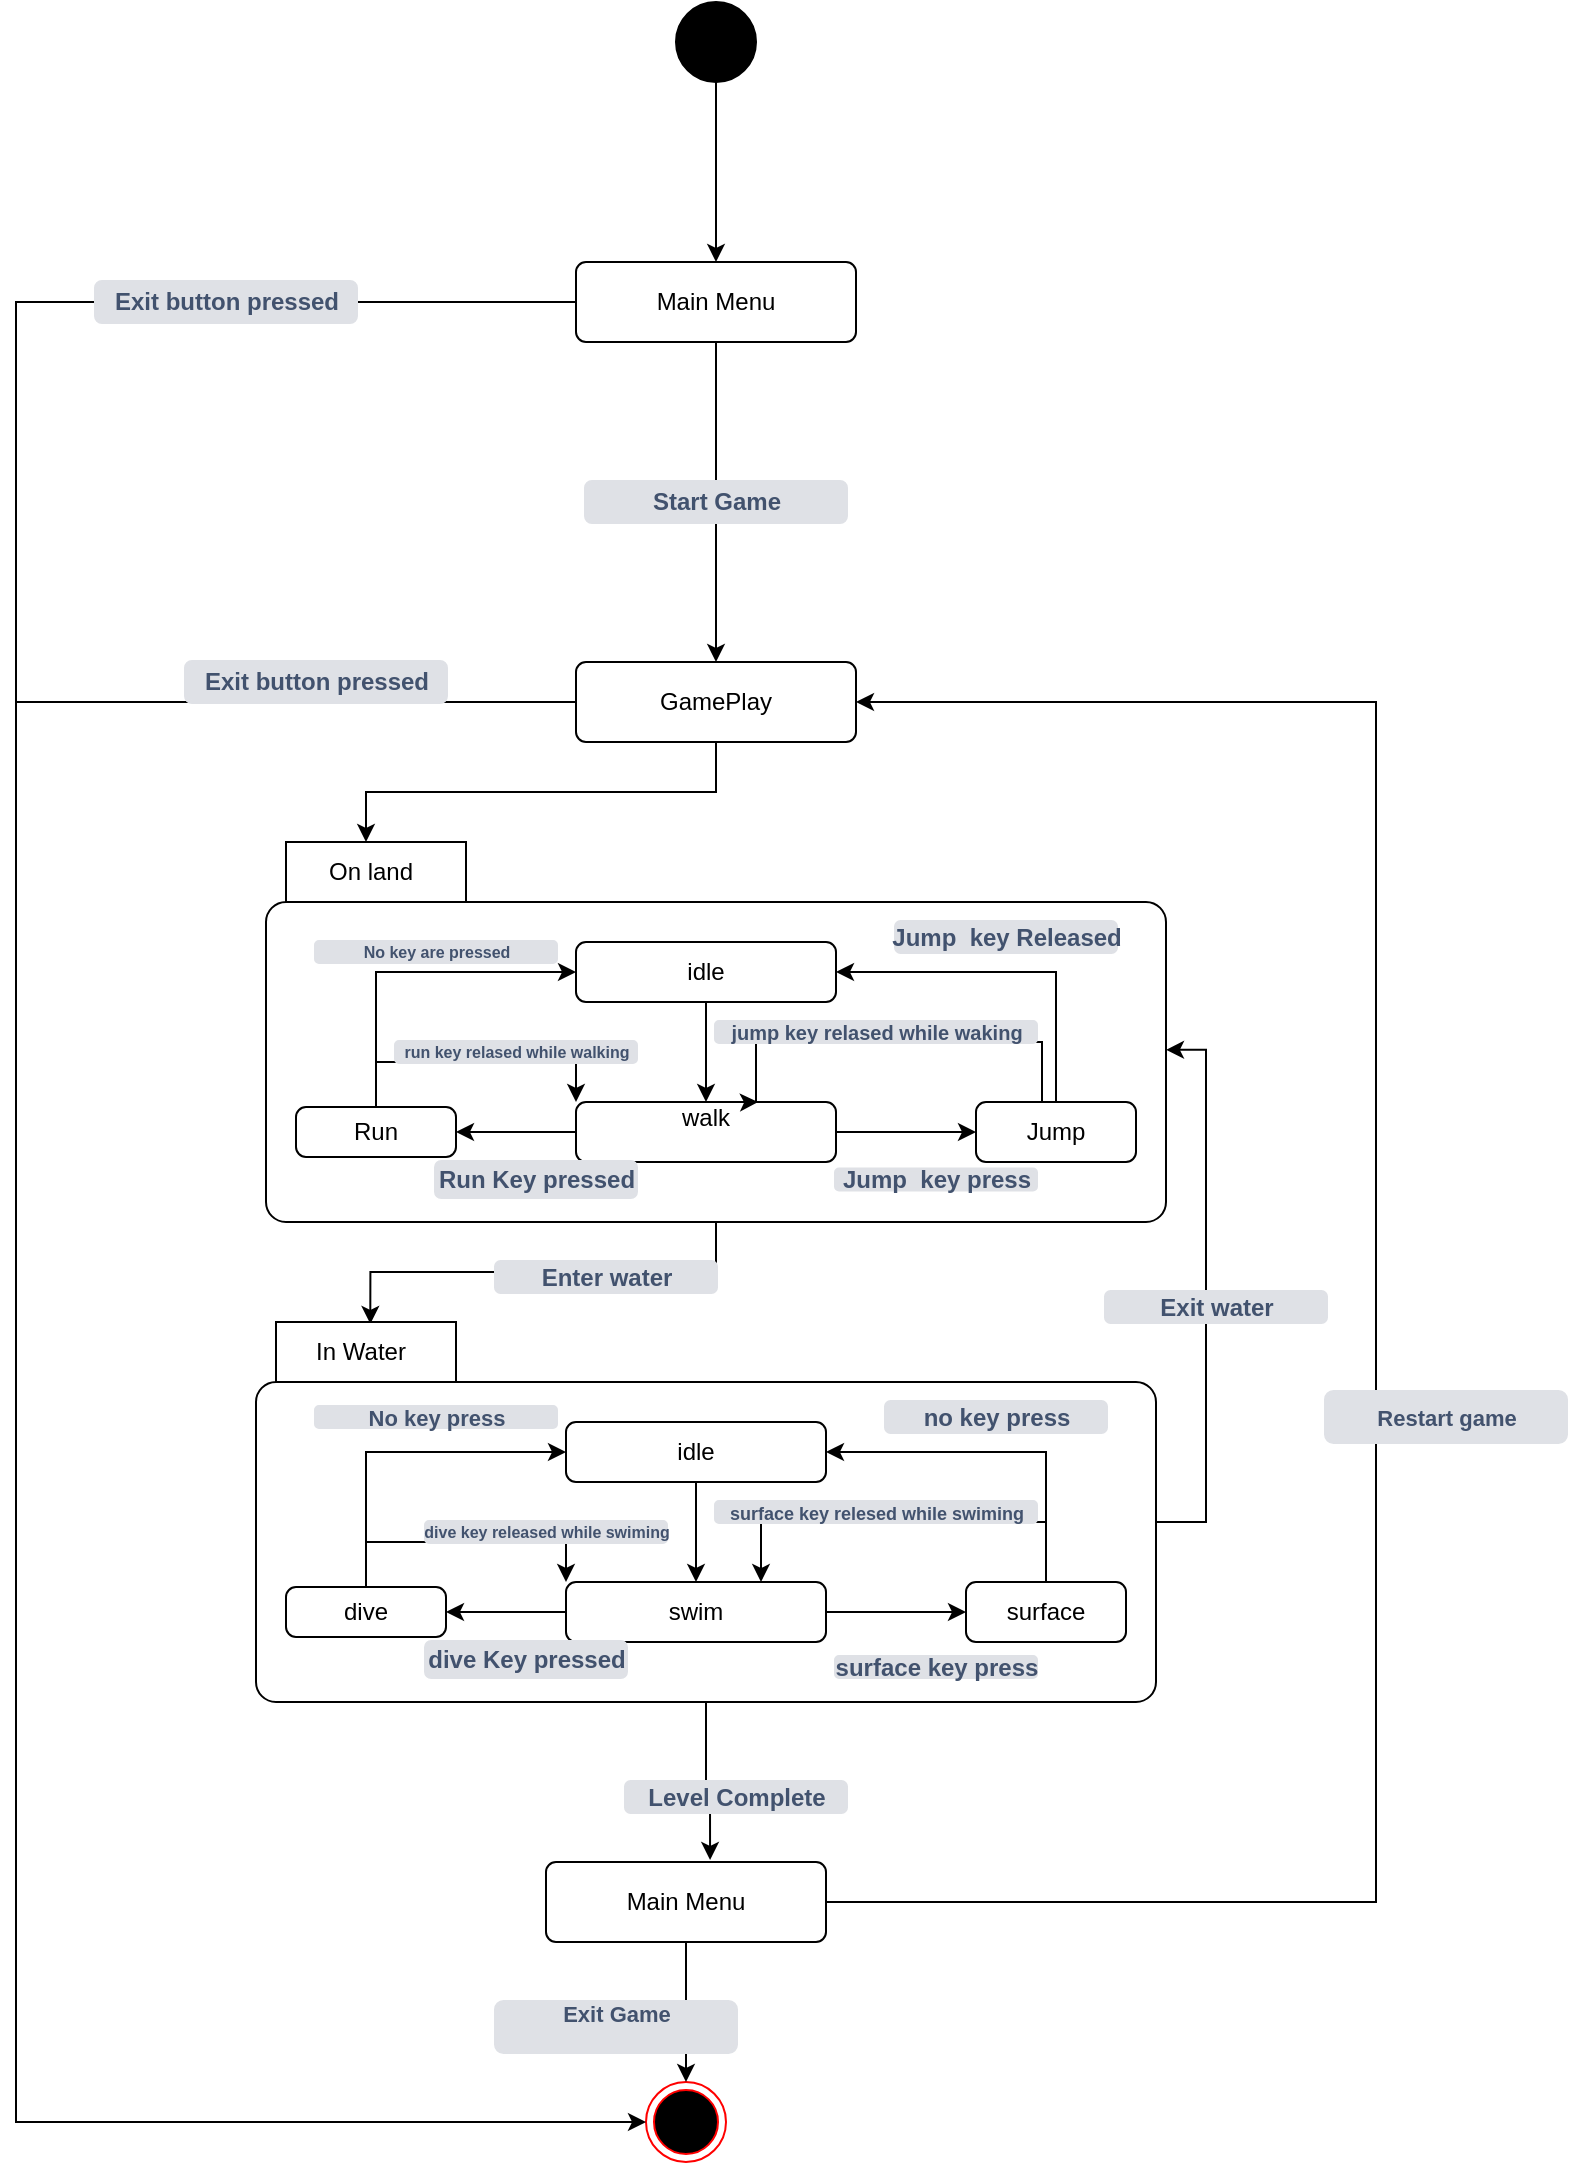 <mxfile version="21.1.1" type="github">
  <diagram name="Page-1" id="SIsHhixQaX-fo1BHJjEw">
    <mxGraphModel dx="880" dy="1259" grid="1" gridSize="10" guides="1" tooltips="1" connect="1" arrows="1" fold="1" page="1" pageScale="1" pageWidth="1100" pageHeight="1700" math="0" shadow="0">
      <root>
        <mxCell id="0" />
        <mxCell id="1" parent="0" />
        <mxCell id="AYTZR1lhjY6G7xEo_xFQ-102" style="edgeStyle=orthogonalEdgeStyle;rounded=0;orthogonalLoop=1;jettySize=auto;html=1;entryX=0.127;entryY=0.005;entryDx=0;entryDy=0;entryPerimeter=0;exitX=0.5;exitY=1;exitDx=0;exitDy=0;exitPerimeter=0;" edge="1" parent="1" source="AYTZR1lhjY6G7xEo_xFQ-56" target="AYTZR1lhjY6G7xEo_xFQ-86">
          <mxGeometry relative="1" as="geometry">
            <mxPoint x="505" y="775" as="sourcePoint" />
          </mxGeometry>
        </mxCell>
        <mxCell id="AYTZR1lhjY6G7xEo_xFQ-56" value="&lt;div&gt;On land&lt;/div&gt;" style="shape=folder;align=center;verticalAlign=middle;fontStyle=0;tabWidth=100;tabHeight=30;tabPosition=left;html=1;boundedLbl=1;labelInHeader=1;rounded=1;absoluteArcSize=1;arcSize=10;whiteSpace=wrap;" vertex="1" parent="1">
          <mxGeometry x="285" y="540" width="450" height="190" as="geometry" />
        </mxCell>
        <mxCell id="AYTZR1lhjY6G7xEo_xFQ-3" style="edgeStyle=orthogonalEdgeStyle;rounded=0;orthogonalLoop=1;jettySize=auto;html=1;exitX=0.5;exitY=1;exitDx=0;exitDy=0;entryX=0.5;entryY=0;entryDx=0;entryDy=0;verticalAlign=middle;align=center;" edge="1" parent="1" source="AYTZR1lhjY6G7xEo_xFQ-20" target="AYTZR1lhjY6G7xEo_xFQ-21">
          <mxGeometry relative="1" as="geometry">
            <mxPoint x="200" y="140" as="targetPoint" />
            <mxPoint x="150" y="139.6" as="sourcePoint" />
            <Array as="points" />
          </mxGeometry>
        </mxCell>
        <mxCell id="AYTZR1lhjY6G7xEo_xFQ-20" value="" style="shape=ellipse;html=1;fillColor=strokeColor;fontSize=18;fontColor=#ffffff;verticalAlign=middle;align=center;" vertex="1" parent="1">
          <mxGeometry x="490" y="120" width="40" height="40" as="geometry" />
        </mxCell>
        <mxCell id="AYTZR1lhjY6G7xEo_xFQ-38" style="edgeStyle=orthogonalEdgeStyle;rounded=0;orthogonalLoop=1;jettySize=auto;html=1;exitX=0.5;exitY=1;exitDx=0;exitDy=0;entryX=0.5;entryY=0;entryDx=0;entryDy=0;verticalAlign=middle;align=center;" edge="1" parent="1" source="AYTZR1lhjY6G7xEo_xFQ-21" target="AYTZR1lhjY6G7xEo_xFQ-27">
          <mxGeometry relative="1" as="geometry" />
        </mxCell>
        <mxCell id="AYTZR1lhjY6G7xEo_xFQ-21" value="Main Menu" style="html=1;align=center;verticalAlign=middle;rounded=1;absoluteArcSize=1;arcSize=10;dashed=0;whiteSpace=wrap;" vertex="1" parent="1">
          <mxGeometry x="440" y="250" width="140" height="40" as="geometry" />
        </mxCell>
        <mxCell id="AYTZR1lhjY6G7xEo_xFQ-22" value="" style="ellipse;html=1;shape=endState;fillColor=#000000;strokeColor=#ff0000;verticalAlign=middle;align=center;" vertex="1" parent="1">
          <mxGeometry x="475" y="1160" width="40" height="40" as="geometry" />
        </mxCell>
        <mxCell id="AYTZR1lhjY6G7xEo_xFQ-32" style="edgeStyle=orthogonalEdgeStyle;rounded=0;orthogonalLoop=1;jettySize=auto;html=1;entryX=0;entryY=0;entryDx=50;entryDy=0;verticalAlign=middle;align=center;entryPerimeter=0;" edge="1" parent="1" source="AYTZR1lhjY6G7xEo_xFQ-27" target="AYTZR1lhjY6G7xEo_xFQ-56">
          <mxGeometry relative="1" as="geometry">
            <mxPoint x="510" y="550" as="targetPoint" />
          </mxGeometry>
        </mxCell>
        <mxCell id="AYTZR1lhjY6G7xEo_xFQ-27" value="GamePlay" style="html=1;align=center;verticalAlign=middle;rounded=1;absoluteArcSize=1;arcSize=10;dashed=0;whiteSpace=wrap;" vertex="1" parent="1">
          <mxGeometry x="440" y="450" width="140" height="40" as="geometry" />
        </mxCell>
        <mxCell id="AYTZR1lhjY6G7xEo_xFQ-28" value="Start Game" style="dashed=0;html=1;rounded=1;fillColor=#DFE1E6;strokeColor=#DFE1E6;fontSize=12;align=center;fontStyle=1;strokeWidth=2;fontColor=#42526E;verticalAlign=middle;" vertex="1" parent="1">
          <mxGeometry x="445" y="360" width="130" height="20" as="geometry" />
        </mxCell>
        <mxCell id="AYTZR1lhjY6G7xEo_xFQ-39" value="" style="endArrow=classic;html=1;rounded=0;exitX=0;exitY=0.5;exitDx=0;exitDy=0;entryX=0;entryY=0.5;entryDx=0;entryDy=0;verticalAlign=middle;align=center;" edge="1" parent="1" source="AYTZR1lhjY6G7xEo_xFQ-25" target="AYTZR1lhjY6G7xEo_xFQ-22">
          <mxGeometry width="50" height="50" relative="1" as="geometry">
            <mxPoint x="310" y="390" as="sourcePoint" />
            <mxPoint x="200" y="270" as="targetPoint" />
            <Array as="points">
              <mxPoint x="160" y="270" />
              <mxPoint x="160" y="1180" />
            </Array>
          </mxGeometry>
        </mxCell>
        <mxCell id="AYTZR1lhjY6G7xEo_xFQ-40" value="" style="endArrow=classic;html=1;rounded=0;exitX=0;exitY=0.5;exitDx=0;exitDy=0;entryX=0;entryY=0.5;entryDx=0;entryDy=0;verticalAlign=middle;align=center;" edge="1" parent="1" source="AYTZR1lhjY6G7xEo_xFQ-21" target="AYTZR1lhjY6G7xEo_xFQ-25">
          <mxGeometry width="50" height="50" relative="1" as="geometry">
            <mxPoint x="440" y="270" as="sourcePoint" />
            <mxPoint x="490" y="1080" as="targetPoint" />
            <Array as="points" />
          </mxGeometry>
        </mxCell>
        <mxCell id="AYTZR1lhjY6G7xEo_xFQ-25" value="Exit button pressed" style="dashed=0;html=1;rounded=1;fillColor=#DFE1E6;strokeColor=#DFE1E6;fontSize=12;align=center;fontStyle=1;strokeWidth=2;fontColor=#42526E;verticalAlign=middle;" vertex="1" parent="1">
          <mxGeometry x="200" y="260" width="130" height="20" as="geometry" />
        </mxCell>
        <mxCell id="AYTZR1lhjY6G7xEo_xFQ-41" value="" style="endArrow=none;html=1;rounded=0;entryX=0;entryY=0.5;entryDx=0;entryDy=0;verticalAlign=middle;align=center;" edge="1" parent="1" target="AYTZR1lhjY6G7xEo_xFQ-27">
          <mxGeometry width="50" height="50" relative="1" as="geometry">
            <mxPoint x="160" y="470" as="sourcePoint" />
            <mxPoint x="480" y="650" as="targetPoint" />
          </mxGeometry>
        </mxCell>
        <mxCell id="AYTZR1lhjY6G7xEo_xFQ-53" style="edgeStyle=orthogonalEdgeStyle;rounded=0;orthogonalLoop=1;jettySize=auto;html=1;entryX=1;entryY=0.5;entryDx=0;entryDy=0;" edge="1" parent="1" source="AYTZR1lhjY6G7xEo_xFQ-42" target="AYTZR1lhjY6G7xEo_xFQ-45">
          <mxGeometry relative="1" as="geometry" />
        </mxCell>
        <mxCell id="AYTZR1lhjY6G7xEo_xFQ-57" style="edgeStyle=orthogonalEdgeStyle;rounded=0;orthogonalLoop=1;jettySize=auto;html=1;exitX=1;exitY=0.5;exitDx=0;exitDy=0;" edge="1" parent="1" source="AYTZR1lhjY6G7xEo_xFQ-42" target="AYTZR1lhjY6G7xEo_xFQ-46">
          <mxGeometry relative="1" as="geometry" />
        </mxCell>
        <mxCell id="AYTZR1lhjY6G7xEo_xFQ-42" value="&lt;div&gt;walk&lt;/div&gt;&lt;div&gt;&lt;br&gt;&lt;/div&gt;" style="html=1;align=center;verticalAlign=middle;rounded=1;absoluteArcSize=1;arcSize=10;dashed=0;whiteSpace=wrap;" vertex="1" parent="1">
          <mxGeometry x="440" y="670" width="130" height="30" as="geometry" />
        </mxCell>
        <mxCell id="AYTZR1lhjY6G7xEo_xFQ-64" style="edgeStyle=orthogonalEdgeStyle;rounded=0;orthogonalLoop=1;jettySize=auto;html=1;entryX=0;entryY=0;entryDx=0;entryDy=0;" edge="1" parent="1" target="AYTZR1lhjY6G7xEo_xFQ-42">
          <mxGeometry relative="1" as="geometry">
            <mxPoint x="340" y="640" as="sourcePoint" />
            <Array as="points">
              <mxPoint x="340" y="650" />
              <mxPoint x="440" y="650" />
            </Array>
          </mxGeometry>
        </mxCell>
        <mxCell id="AYTZR1lhjY6G7xEo_xFQ-65" style="edgeStyle=orthogonalEdgeStyle;rounded=0;orthogonalLoop=1;jettySize=auto;html=1;entryX=0;entryY=0.5;entryDx=0;entryDy=0;" edge="1" parent="1" source="AYTZR1lhjY6G7xEo_xFQ-45" target="AYTZR1lhjY6G7xEo_xFQ-60">
          <mxGeometry relative="1" as="geometry">
            <Array as="points">
              <mxPoint x="340" y="605" />
            </Array>
          </mxGeometry>
        </mxCell>
        <mxCell id="AYTZR1lhjY6G7xEo_xFQ-45" value="Run" style="html=1;align=center;verticalAlign=middle;rounded=1;absoluteArcSize=1;arcSize=10;dashed=0;whiteSpace=wrap;" vertex="1" parent="1">
          <mxGeometry x="300" y="672.5" width="80" height="25" as="geometry" />
        </mxCell>
        <mxCell id="AYTZR1lhjY6G7xEo_xFQ-58" style="edgeStyle=orthogonalEdgeStyle;rounded=0;orthogonalLoop=1;jettySize=auto;html=1;entryX=1;entryY=0.5;entryDx=0;entryDy=0;" edge="1" parent="1" source="AYTZR1lhjY6G7xEo_xFQ-46" target="AYTZR1lhjY6G7xEo_xFQ-60">
          <mxGeometry relative="1" as="geometry">
            <Array as="points">
              <mxPoint x="680" y="605" />
            </Array>
          </mxGeometry>
        </mxCell>
        <mxCell id="AYTZR1lhjY6G7xEo_xFQ-46" value="&lt;div&gt;Jump&lt;/div&gt;" style="html=1;align=center;verticalAlign=middle;rounded=1;absoluteArcSize=1;arcSize=10;dashed=0;whiteSpace=wrap;" vertex="1" parent="1">
          <mxGeometry x="640" y="670" width="80" height="30" as="geometry" />
        </mxCell>
        <mxCell id="AYTZR1lhjY6G7xEo_xFQ-59" value="&lt;div&gt;Jump&amp;nbsp; key Released&lt;/div&gt;" style="dashed=0;html=1;rounded=1;fillColor=#DFE1E6;strokeColor=#DFE1E6;fontSize=12;align=center;fontStyle=1;strokeWidth=2;fontColor=#42526E;verticalAlign=middle;" vertex="1" parent="1">
          <mxGeometry x="600" y="580" width="110" height="15" as="geometry" />
        </mxCell>
        <mxCell id="AYTZR1lhjY6G7xEo_xFQ-61" style="edgeStyle=orthogonalEdgeStyle;rounded=0;orthogonalLoop=1;jettySize=auto;html=1;exitX=0.5;exitY=1;exitDx=0;exitDy=0;entryX=0.5;entryY=0;entryDx=0;entryDy=0;" edge="1" parent="1" source="AYTZR1lhjY6G7xEo_xFQ-60" target="AYTZR1lhjY6G7xEo_xFQ-42">
          <mxGeometry relative="1" as="geometry" />
        </mxCell>
        <mxCell id="AYTZR1lhjY6G7xEo_xFQ-60" value="idle" style="html=1;align=center;verticalAlign=middle;rounded=1;absoluteArcSize=1;arcSize=10;dashed=0;whiteSpace=wrap;" vertex="1" parent="1">
          <mxGeometry x="440" y="590" width="130" height="30" as="geometry" />
        </mxCell>
        <mxCell id="AYTZR1lhjY6G7xEo_xFQ-63" value="Jump&amp;nbsp; key press " style="dashed=0;html=1;rounded=1;fillColor=#DFE1E6;strokeColor=#DFE1E6;fontSize=12;align=center;fontStyle=1;strokeWidth=2;fontColor=#42526E;verticalAlign=middle;" vertex="1" parent="1">
          <mxGeometry x="570" y="703.75" width="100" height="10" as="geometry" />
        </mxCell>
        <mxCell id="AYTZR1lhjY6G7xEo_xFQ-67" value="Run Key pressed" style="dashed=0;html=1;rounded=1;fillColor=#DFE1E6;strokeColor=#DFE1E6;fontSize=12;align=center;fontStyle=1;strokeWidth=2;fontColor=#42526E;verticalAlign=middle;" vertex="1" parent="1">
          <mxGeometry x="370" y="700" width="100" height="17.5" as="geometry" />
        </mxCell>
        <mxCell id="AYTZR1lhjY6G7xEo_xFQ-54" value="run key relased while walking" style="dashed=0;html=1;rounded=1;fillColor=#DFE1E6;strokeColor=#DFE1E6;fontSize=8;align=center;fontStyle=1;strokeWidth=2;fontColor=#42526E;verticalAlign=middle;" vertex="1" parent="1">
          <mxGeometry x="350" y="640" width="120" height="10" as="geometry" />
        </mxCell>
        <mxCell id="AYTZR1lhjY6G7xEo_xFQ-69" value="No key are pressed" style="dashed=0;html=1;rounded=1;fillColor=#DFE1E6;strokeColor=#DFE1E6;fontSize=8;align=center;fontStyle=1;strokeWidth=2;fontColor=#42526E;verticalAlign=middle;" vertex="1" parent="1">
          <mxGeometry x="310" y="590" width="120" height="10" as="geometry" />
        </mxCell>
        <mxCell id="AYTZR1lhjY6G7xEo_xFQ-108" style="edgeStyle=orthogonalEdgeStyle;rounded=0;orthogonalLoop=1;jettySize=auto;html=1;entryX=1;entryY=0.547;entryDx=0;entryDy=0;entryPerimeter=0;" edge="1" parent="1" source="AYTZR1lhjY6G7xEo_xFQ-86" target="AYTZR1lhjY6G7xEo_xFQ-56">
          <mxGeometry relative="1" as="geometry">
            <Array as="points">
              <mxPoint x="755" y="880" />
              <mxPoint x="755" y="644" />
            </Array>
          </mxGeometry>
        </mxCell>
        <mxCell id="AYTZR1lhjY6G7xEo_xFQ-115" style="edgeStyle=orthogonalEdgeStyle;rounded=0;orthogonalLoop=1;jettySize=auto;html=1;entryX=0.586;entryY=-0.025;entryDx=0;entryDy=0;entryPerimeter=0;" edge="1" parent="1" source="AYTZR1lhjY6G7xEo_xFQ-86" target="AYTZR1lhjY6G7xEo_xFQ-114">
          <mxGeometry relative="1" as="geometry" />
        </mxCell>
        <mxCell id="AYTZR1lhjY6G7xEo_xFQ-86" value="In Water" style="shape=folder;align=center;verticalAlign=middle;fontStyle=0;tabWidth=100;tabHeight=30;tabPosition=left;html=1;boundedLbl=1;labelInHeader=1;rounded=1;absoluteArcSize=1;arcSize=10;whiteSpace=wrap;" vertex="1" parent="1">
          <mxGeometry x="280" y="780" width="450" height="190" as="geometry" />
        </mxCell>
        <mxCell id="AYTZR1lhjY6G7xEo_xFQ-87" style="edgeStyle=orthogonalEdgeStyle;rounded=0;orthogonalLoop=1;jettySize=auto;html=1;entryX=1;entryY=0.5;entryDx=0;entryDy=0;" edge="1" parent="1" source="AYTZR1lhjY6G7xEo_xFQ-89" target="AYTZR1lhjY6G7xEo_xFQ-92">
          <mxGeometry relative="1" as="geometry" />
        </mxCell>
        <mxCell id="AYTZR1lhjY6G7xEo_xFQ-88" style="edgeStyle=orthogonalEdgeStyle;rounded=0;orthogonalLoop=1;jettySize=auto;html=1;exitX=1;exitY=0.5;exitDx=0;exitDy=0;" edge="1" parent="1" source="AYTZR1lhjY6G7xEo_xFQ-89" target="AYTZR1lhjY6G7xEo_xFQ-94">
          <mxGeometry relative="1" as="geometry" />
        </mxCell>
        <mxCell id="AYTZR1lhjY6G7xEo_xFQ-89" value="swim" style="html=1;align=center;verticalAlign=middle;rounded=1;absoluteArcSize=1;arcSize=10;dashed=0;whiteSpace=wrap;" vertex="1" parent="1">
          <mxGeometry x="435" y="910" width="130" height="30" as="geometry" />
        </mxCell>
        <mxCell id="AYTZR1lhjY6G7xEo_xFQ-90" style="edgeStyle=orthogonalEdgeStyle;rounded=0;orthogonalLoop=1;jettySize=auto;html=1;entryX=0;entryY=0;entryDx=0;entryDy=0;" edge="1" parent="1" target="AYTZR1lhjY6G7xEo_xFQ-89">
          <mxGeometry relative="1" as="geometry">
            <mxPoint x="335" y="880" as="sourcePoint" />
            <Array as="points">
              <mxPoint x="335" y="890" />
              <mxPoint x="435" y="890" />
            </Array>
          </mxGeometry>
        </mxCell>
        <mxCell id="AYTZR1lhjY6G7xEo_xFQ-91" style="edgeStyle=orthogonalEdgeStyle;rounded=0;orthogonalLoop=1;jettySize=auto;html=1;entryX=0;entryY=0.5;entryDx=0;entryDy=0;" edge="1" parent="1" source="AYTZR1lhjY6G7xEo_xFQ-92" target="AYTZR1lhjY6G7xEo_xFQ-97">
          <mxGeometry relative="1" as="geometry">
            <Array as="points">
              <mxPoint x="335" y="845" />
            </Array>
          </mxGeometry>
        </mxCell>
        <mxCell id="AYTZR1lhjY6G7xEo_xFQ-92" value="dive" style="html=1;align=center;verticalAlign=middle;rounded=1;absoluteArcSize=1;arcSize=10;dashed=0;whiteSpace=wrap;" vertex="1" parent="1">
          <mxGeometry x="295" y="912.5" width="80" height="25" as="geometry" />
        </mxCell>
        <mxCell id="AYTZR1lhjY6G7xEo_xFQ-93" style="edgeStyle=orthogonalEdgeStyle;rounded=0;orthogonalLoop=1;jettySize=auto;html=1;entryX=1;entryY=0.5;entryDx=0;entryDy=0;" edge="1" parent="1" source="AYTZR1lhjY6G7xEo_xFQ-94" target="AYTZR1lhjY6G7xEo_xFQ-97">
          <mxGeometry relative="1" as="geometry">
            <Array as="points">
              <mxPoint x="675" y="845" />
            </Array>
          </mxGeometry>
        </mxCell>
        <mxCell id="AYTZR1lhjY6G7xEo_xFQ-94" value="surface" style="html=1;align=center;verticalAlign=middle;rounded=1;absoluteArcSize=1;arcSize=10;dashed=0;whiteSpace=wrap;" vertex="1" parent="1">
          <mxGeometry x="635" y="910" width="80" height="30" as="geometry" />
        </mxCell>
        <mxCell id="AYTZR1lhjY6G7xEo_xFQ-95" value="no key press" style="dashed=0;html=1;rounded=1;fillColor=#DFE1E6;strokeColor=#DFE1E6;fontSize=12;align=center;fontStyle=1;strokeWidth=2;fontColor=#42526E;verticalAlign=middle;" vertex="1" parent="1">
          <mxGeometry x="595" y="820" width="110" height="15" as="geometry" />
        </mxCell>
        <mxCell id="AYTZR1lhjY6G7xEo_xFQ-96" style="edgeStyle=orthogonalEdgeStyle;rounded=0;orthogonalLoop=1;jettySize=auto;html=1;exitX=0.5;exitY=1;exitDx=0;exitDy=0;entryX=0.5;entryY=0;entryDx=0;entryDy=0;" edge="1" parent="1" source="AYTZR1lhjY6G7xEo_xFQ-97" target="AYTZR1lhjY6G7xEo_xFQ-89">
          <mxGeometry relative="1" as="geometry" />
        </mxCell>
        <mxCell id="AYTZR1lhjY6G7xEo_xFQ-97" value="idle" style="html=1;align=center;verticalAlign=middle;rounded=1;absoluteArcSize=1;arcSize=10;dashed=0;whiteSpace=wrap;" vertex="1" parent="1">
          <mxGeometry x="435" y="830" width="130" height="30" as="geometry" />
        </mxCell>
        <mxCell id="AYTZR1lhjY6G7xEo_xFQ-98" value="surface key press " style="dashed=0;html=1;rounded=1;fillColor=#DFE1E6;strokeColor=#DFE1E6;fontSize=12;align=center;fontStyle=1;strokeWidth=2;fontColor=#42526E;verticalAlign=middle;" vertex="1" parent="1">
          <mxGeometry x="570" y="947.5" width="100" height="10" as="geometry" />
        </mxCell>
        <mxCell id="AYTZR1lhjY6G7xEo_xFQ-99" value="dive Key pressed" style="dashed=0;html=1;rounded=1;fillColor=#DFE1E6;strokeColor=#DFE1E6;fontSize=12;align=center;fontStyle=1;strokeWidth=2;fontColor=#42526E;verticalAlign=middle;" vertex="1" parent="1">
          <mxGeometry x="365" y="940" width="100" height="17.5" as="geometry" />
        </mxCell>
        <mxCell id="AYTZR1lhjY6G7xEo_xFQ-100" value="dive key released while swiming" style="dashed=0;html=1;rounded=1;fillColor=#DFE1E6;strokeColor=#DFE1E6;fontSize=8;align=center;fontStyle=1;strokeWidth=2;fontColor=#42526E;verticalAlign=middle;" vertex="1" parent="1">
          <mxGeometry x="365" y="880" width="120" height="10" as="geometry" />
        </mxCell>
        <mxCell id="AYTZR1lhjY6G7xEo_xFQ-101" value="&lt;font style=&quot;font-size: 11px;&quot;&gt;No key press&lt;br&gt;&lt;/font&gt;" style="dashed=0;html=1;rounded=1;fillColor=#DFE1E6;strokeColor=#DFE1E6;fontSize=8;align=center;fontStyle=1;strokeWidth=2;fontColor=#42526E;verticalAlign=middle;" vertex="1" parent="1">
          <mxGeometry x="310" y="822.5" width="120" height="10" as="geometry" />
        </mxCell>
        <mxCell id="AYTZR1lhjY6G7xEo_xFQ-103" style="edgeStyle=orthogonalEdgeStyle;rounded=0;orthogonalLoop=1;jettySize=auto;html=1;entryX=0.75;entryY=0;entryDx=0;entryDy=0;exitX=0.5;exitY=0;exitDx=0;exitDy=0;" edge="1" parent="1" source="AYTZR1lhjY6G7xEo_xFQ-94" target="AYTZR1lhjY6G7xEo_xFQ-89">
          <mxGeometry relative="1" as="geometry">
            <mxPoint x="595" y="1020" as="sourcePoint" />
            <Array as="points">
              <mxPoint x="675" y="880" />
              <mxPoint x="532" y="880" />
            </Array>
            <mxPoint x="695" y="1050" as="targetPoint" />
          </mxGeometry>
        </mxCell>
        <mxCell id="AYTZR1lhjY6G7xEo_xFQ-104" value="&lt;font style=&quot;font-size: 9px;&quot;&gt;surface key relesed while swiming&lt;br&gt;&lt;/font&gt;" style="dashed=0;html=1;rounded=1;fillColor=#DFE1E6;strokeColor=#DFE1E6;fontSize=12;align=center;fontStyle=1;strokeWidth=2;fontColor=#42526E;verticalAlign=middle;" vertex="1" parent="1">
          <mxGeometry x="510" y="870" width="160" height="10" as="geometry" />
        </mxCell>
        <mxCell id="AYTZR1lhjY6G7xEo_xFQ-105" style="edgeStyle=orthogonalEdgeStyle;rounded=0;orthogonalLoop=1;jettySize=auto;html=1;entryX=0.75;entryY=0;entryDx=0;entryDy=0;exitX=0.5;exitY=0;exitDx=0;exitDy=0;" edge="1" parent="1" source="AYTZR1lhjY6G7xEo_xFQ-106">
          <mxGeometry relative="1" as="geometry">
            <mxPoint x="673" y="669.97" as="sourcePoint" />
            <Array as="points">
              <mxPoint x="530" y="639.97" />
            </Array>
            <mxPoint x="531" y="669.97" as="targetPoint" />
          </mxGeometry>
        </mxCell>
        <mxCell id="AYTZR1lhjY6G7xEo_xFQ-107" value="" style="edgeStyle=orthogonalEdgeStyle;rounded=0;orthogonalLoop=1;jettySize=auto;html=1;entryX=0.75;entryY=0;entryDx=0;entryDy=0;exitX=0.5;exitY=0;exitDx=0;exitDy=0;" edge="1" parent="1" target="AYTZR1lhjY6G7xEo_xFQ-106">
          <mxGeometry relative="1" as="geometry">
            <mxPoint x="673" y="669.97" as="sourcePoint" />
            <Array as="points">
              <mxPoint x="673" y="639.97" />
            </Array>
            <mxPoint x="531" y="669.97" as="targetPoint" />
          </mxGeometry>
        </mxCell>
        <mxCell id="AYTZR1lhjY6G7xEo_xFQ-106" value="&lt;font style=&quot;font-size: 10px;&quot;&gt;jump key relased while waking&lt;br&gt;&lt;/font&gt;" style="dashed=0;html=1;rounded=1;fillColor=#DFE1E6;strokeColor=#DFE1E6;fontSize=12;align=center;fontStyle=1;strokeWidth=2;fontColor=#42526E;verticalAlign=middle;" vertex="1" parent="1">
          <mxGeometry x="510" y="630" width="160" height="10" as="geometry" />
        </mxCell>
        <mxCell id="AYTZR1lhjY6G7xEo_xFQ-109" value="&lt;div&gt;Exit water&lt;/div&gt;" style="dashed=0;html=1;rounded=1;fillColor=#DFE1E6;strokeColor=#DFE1E6;fontSize=12;align=center;fontStyle=1;strokeWidth=2;fontColor=#42526E;verticalAlign=middle;" vertex="1" parent="1">
          <mxGeometry x="705" y="765" width="110" height="15" as="geometry" />
        </mxCell>
        <mxCell id="AYTZR1lhjY6G7xEo_xFQ-113" value="Enter water" style="dashed=0;html=1;rounded=1;fillColor=#DFE1E6;strokeColor=#DFE1E6;fontSize=12;align=center;fontStyle=1;strokeWidth=2;fontColor=#42526E;verticalAlign=middle;" vertex="1" parent="1">
          <mxGeometry x="400" y="750" width="110" height="15" as="geometry" />
        </mxCell>
        <mxCell id="AYTZR1lhjY6G7xEo_xFQ-117" style="edgeStyle=orthogonalEdgeStyle;rounded=0;orthogonalLoop=1;jettySize=auto;html=1;" edge="1" parent="1" source="AYTZR1lhjY6G7xEo_xFQ-114" target="AYTZR1lhjY6G7xEo_xFQ-22">
          <mxGeometry relative="1" as="geometry" />
        </mxCell>
        <mxCell id="AYTZR1lhjY6G7xEo_xFQ-119" style="edgeStyle=orthogonalEdgeStyle;rounded=0;orthogonalLoop=1;jettySize=auto;html=1;entryX=1;entryY=0.5;entryDx=0;entryDy=0;" edge="1" parent="1" source="AYTZR1lhjY6G7xEo_xFQ-114" target="AYTZR1lhjY6G7xEo_xFQ-27">
          <mxGeometry relative="1" as="geometry">
            <Array as="points">
              <mxPoint x="840" y="1070" />
              <mxPoint x="840" y="470" />
            </Array>
          </mxGeometry>
        </mxCell>
        <mxCell id="AYTZR1lhjY6G7xEo_xFQ-114" value="Main Menu" style="html=1;align=center;verticalAlign=middle;rounded=1;absoluteArcSize=1;arcSize=10;dashed=0;whiteSpace=wrap;" vertex="1" parent="1">
          <mxGeometry x="425" y="1050" width="140" height="40" as="geometry" />
        </mxCell>
        <mxCell id="AYTZR1lhjY6G7xEo_xFQ-116" value="Level Complete" style="dashed=0;html=1;rounded=1;fillColor=#DFE1E6;strokeColor=#DFE1E6;fontSize=12;align=center;fontStyle=1;strokeWidth=2;fontColor=#42526E;verticalAlign=middle;" vertex="1" parent="1">
          <mxGeometry x="465" y="1010" width="110" height="15" as="geometry" />
        </mxCell>
        <mxCell id="AYTZR1lhjY6G7xEo_xFQ-118" value="&lt;div style=&quot;font-size: 11px;&quot;&gt;Exit Game&lt;/div&gt;&lt;div style=&quot;font-size: 11px;&quot;&gt;&lt;br style=&quot;font-size: 11px;&quot;&gt;&lt;/div&gt;" style="dashed=0;html=1;rounded=1;fillColor=#DFE1E6;strokeColor=#DFE1E6;fontSize=11;align=center;fontStyle=1;strokeWidth=2;fontColor=#42526E;verticalAlign=middle;" vertex="1" parent="1">
          <mxGeometry x="400" y="1120" width="120" height="25" as="geometry" />
        </mxCell>
        <mxCell id="AYTZR1lhjY6G7xEo_xFQ-120" value="Restart game" style="dashed=0;html=1;rounded=1;fillColor=#DFE1E6;strokeColor=#DFE1E6;fontSize=11;align=center;fontStyle=1;strokeWidth=2;fontColor=#42526E;verticalAlign=middle;" vertex="1" parent="1">
          <mxGeometry x="815" y="815" width="120" height="25" as="geometry" />
        </mxCell>
        <mxCell id="AYTZR1lhjY6G7xEo_xFQ-121" value="Exit button pressed" style="dashed=0;html=1;rounded=1;fillColor=#DFE1E6;strokeColor=#DFE1E6;fontSize=12;align=center;fontStyle=1;strokeWidth=2;fontColor=#42526E;verticalAlign=middle;" vertex="1" parent="1">
          <mxGeometry x="245" y="450" width="130" height="20" as="geometry" />
        </mxCell>
      </root>
    </mxGraphModel>
  </diagram>
</mxfile>
